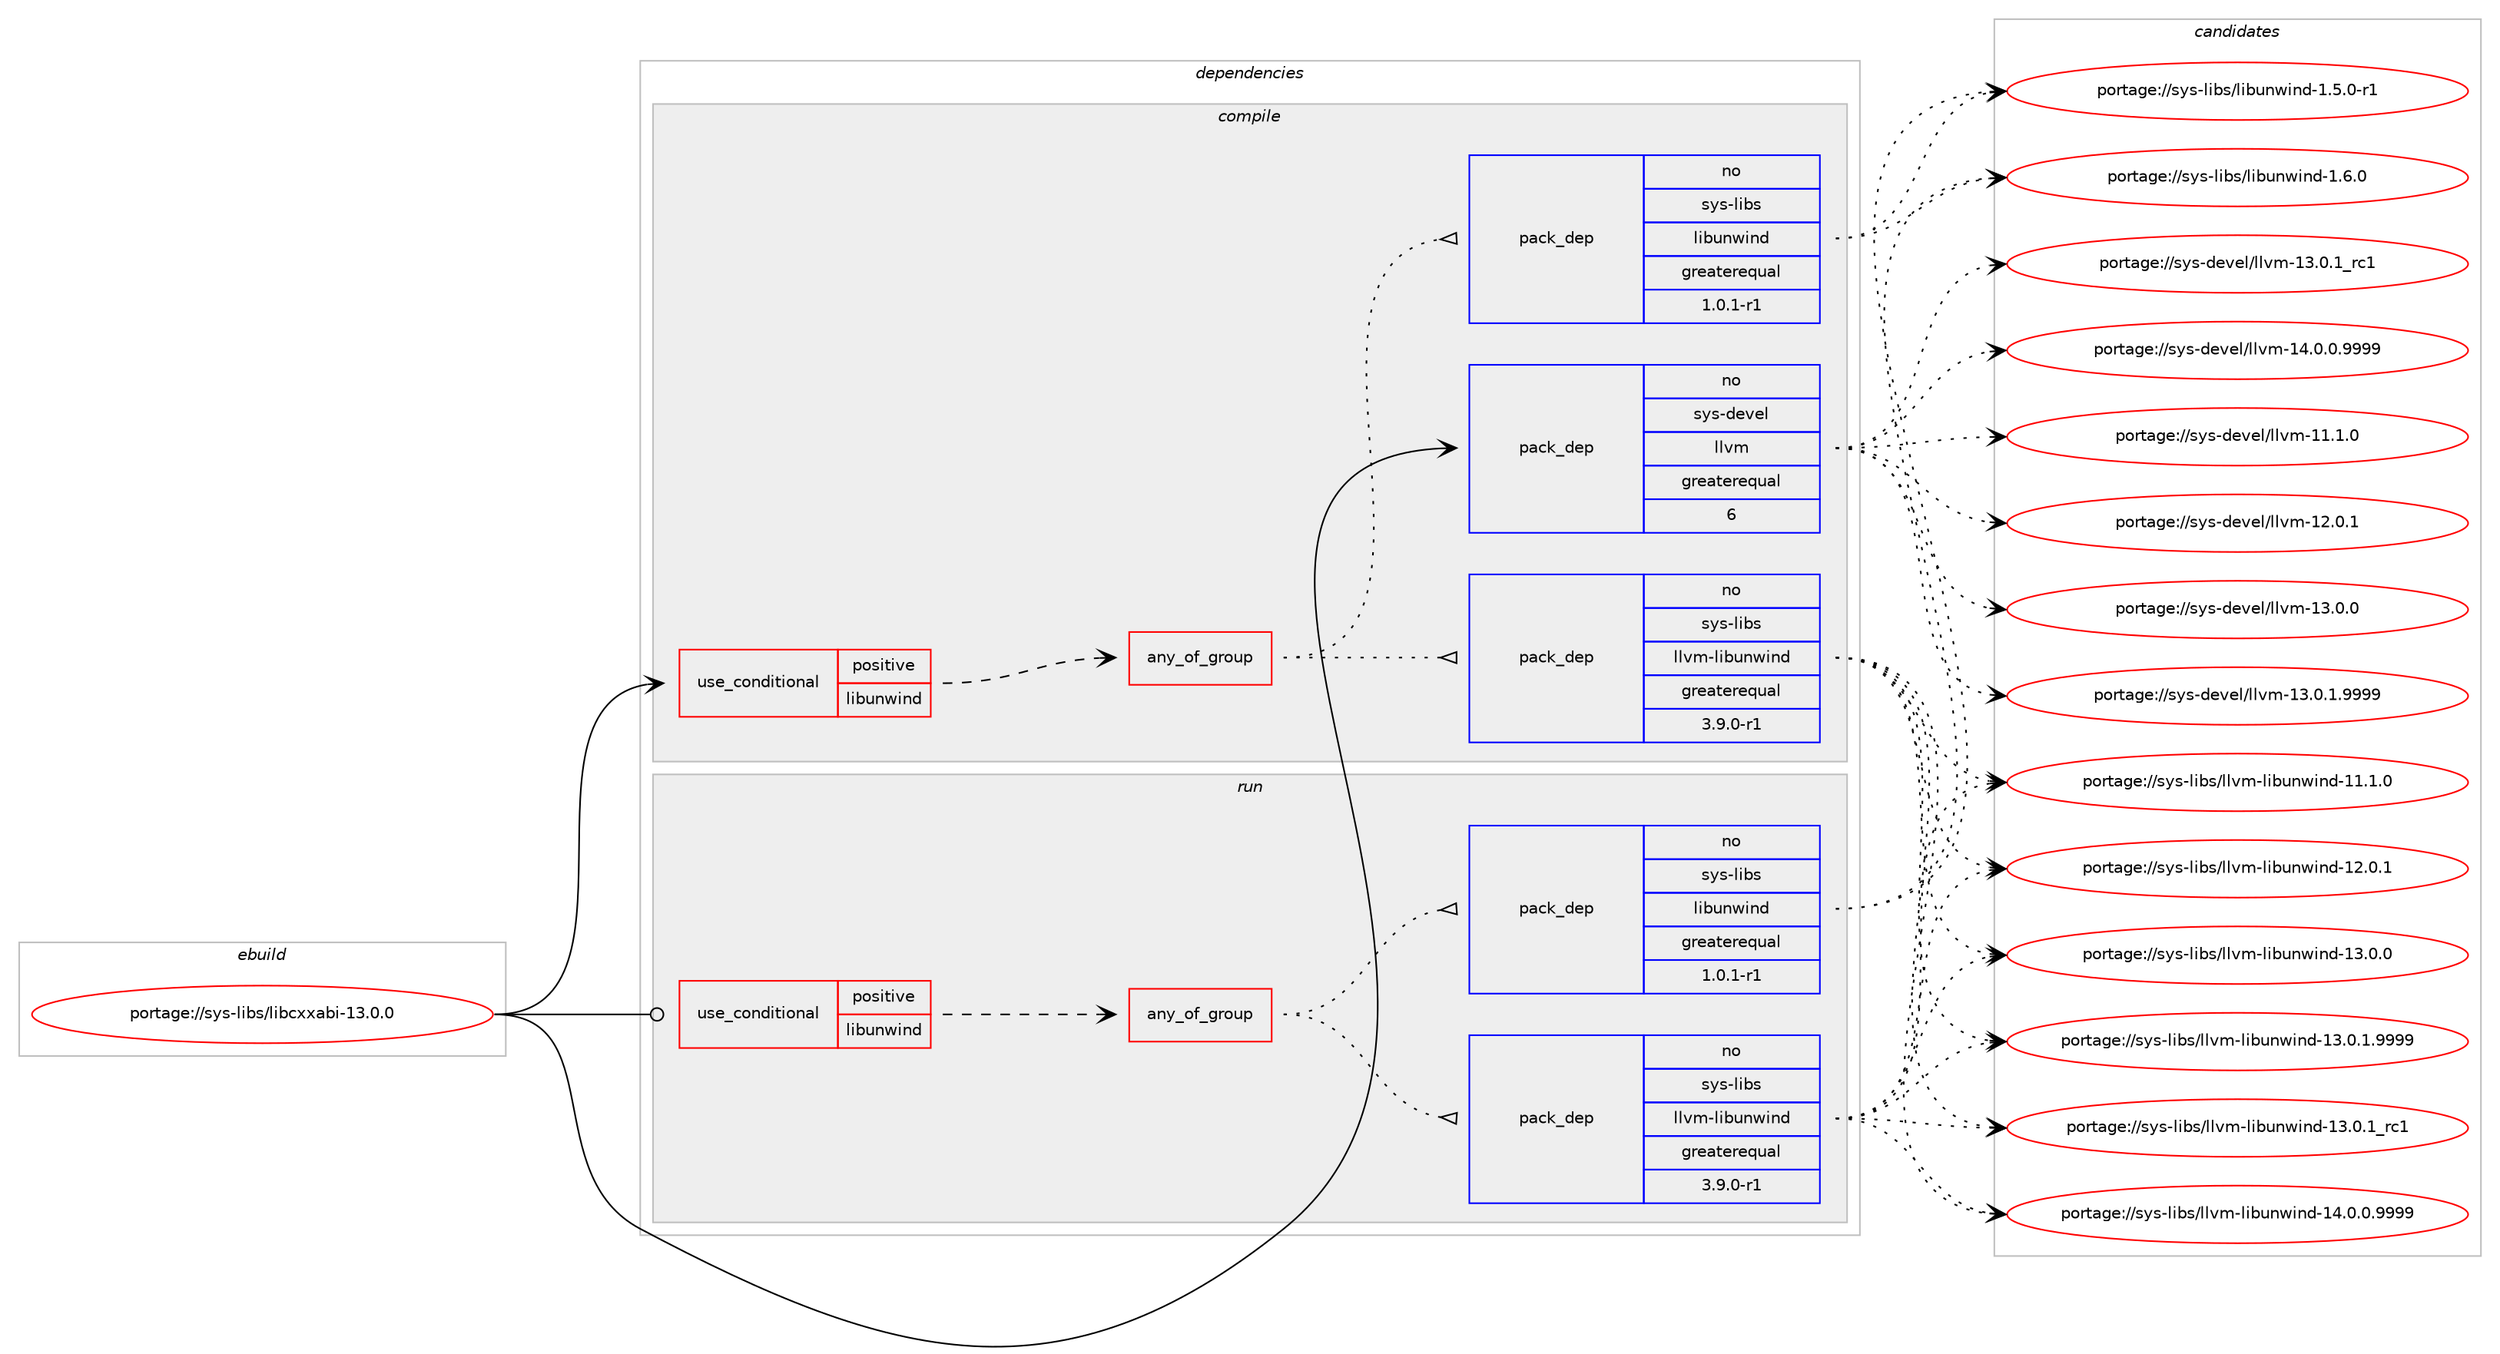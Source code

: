 digraph prolog {

# *************
# Graph options
# *************

newrank=true;
concentrate=true;
compound=true;
graph [rankdir=LR,fontname=Helvetica,fontsize=10,ranksep=1.5];#, ranksep=2.5, nodesep=0.2];
edge  [arrowhead=vee];
node  [fontname=Helvetica,fontsize=10];

# **********
# The ebuild
# **********

subgraph cluster_leftcol {
color=gray;
label=<<i>ebuild</i>>;
id [label="portage://sys-libs/libcxxabi-13.0.0", color=red, width=4, href="../sys-libs/libcxxabi-13.0.0.svg"];
}

# ****************
# The dependencies
# ****************

subgraph cluster_midcol {
color=gray;
label=<<i>dependencies</i>>;
subgraph cluster_compile {
fillcolor="#eeeeee";
style=filled;
label=<<i>compile</i>>;
subgraph cond328 {
dependency2629 [label=<<TABLE BORDER="0" CELLBORDER="1" CELLSPACING="0" CELLPADDING="4"><TR><TD ROWSPAN="3" CELLPADDING="10">use_conditional</TD></TR><TR><TD>positive</TD></TR><TR><TD>libunwind</TD></TR></TABLE>>, shape=none, color=red];
subgraph any6 {
dependency2630 [label=<<TABLE BORDER="0" CELLBORDER="1" CELLSPACING="0" CELLPADDING="4"><TR><TD CELLPADDING="10">any_of_group</TD></TR></TABLE>>, shape=none, color=red];subgraph pack2297 {
dependency2631 [label=<<TABLE BORDER="0" CELLBORDER="1" CELLSPACING="0" CELLPADDING="4" WIDTH="220"><TR><TD ROWSPAN="6" CELLPADDING="30">pack_dep</TD></TR><TR><TD WIDTH="110">no</TD></TR><TR><TD>sys-libs</TD></TR><TR><TD>libunwind</TD></TR><TR><TD>greaterequal</TD></TR><TR><TD>1.0.1-r1</TD></TR></TABLE>>, shape=none, color=blue];
}
dependency2630:e -> dependency2631:w [weight=20,style="dotted",arrowhead="oinv"];
subgraph pack2298 {
dependency2632 [label=<<TABLE BORDER="0" CELLBORDER="1" CELLSPACING="0" CELLPADDING="4" WIDTH="220"><TR><TD ROWSPAN="6" CELLPADDING="30">pack_dep</TD></TR><TR><TD WIDTH="110">no</TD></TR><TR><TD>sys-libs</TD></TR><TR><TD>llvm-libunwind</TD></TR><TR><TD>greaterequal</TD></TR><TR><TD>3.9.0-r1</TD></TR></TABLE>>, shape=none, color=blue];
}
dependency2630:e -> dependency2632:w [weight=20,style="dotted",arrowhead="oinv"];
}
dependency2629:e -> dependency2630:w [weight=20,style="dashed",arrowhead="vee"];
}
id:e -> dependency2629:w [weight=20,style="solid",arrowhead="vee"];
subgraph pack2299 {
dependency2633 [label=<<TABLE BORDER="0" CELLBORDER="1" CELLSPACING="0" CELLPADDING="4" WIDTH="220"><TR><TD ROWSPAN="6" CELLPADDING="30">pack_dep</TD></TR><TR><TD WIDTH="110">no</TD></TR><TR><TD>sys-devel</TD></TR><TR><TD>llvm</TD></TR><TR><TD>greaterequal</TD></TR><TR><TD>6</TD></TR></TABLE>>, shape=none, color=blue];
}
id:e -> dependency2633:w [weight=20,style="solid",arrowhead="vee"];
# *** BEGIN UNKNOWN DEPENDENCY TYPE (TODO) ***
# id -> package_dependency(portage://sys-libs/libcxxabi-13.0.0,install,strong,sys-devel,llvm,none,[,,],[slot(0)],[])
# *** END UNKNOWN DEPENDENCY TYPE (TODO) ***

}
subgraph cluster_compileandrun {
fillcolor="#eeeeee";
style=filled;
label=<<i>compile and run</i>>;
}
subgraph cluster_run {
fillcolor="#eeeeee";
style=filled;
label=<<i>run</i>>;
subgraph cond329 {
dependency2634 [label=<<TABLE BORDER="0" CELLBORDER="1" CELLSPACING="0" CELLPADDING="4"><TR><TD ROWSPAN="3" CELLPADDING="10">use_conditional</TD></TR><TR><TD>positive</TD></TR><TR><TD>libunwind</TD></TR></TABLE>>, shape=none, color=red];
subgraph any7 {
dependency2635 [label=<<TABLE BORDER="0" CELLBORDER="1" CELLSPACING="0" CELLPADDING="4"><TR><TD CELLPADDING="10">any_of_group</TD></TR></TABLE>>, shape=none, color=red];subgraph pack2300 {
dependency2636 [label=<<TABLE BORDER="0" CELLBORDER="1" CELLSPACING="0" CELLPADDING="4" WIDTH="220"><TR><TD ROWSPAN="6" CELLPADDING="30">pack_dep</TD></TR><TR><TD WIDTH="110">no</TD></TR><TR><TD>sys-libs</TD></TR><TR><TD>libunwind</TD></TR><TR><TD>greaterequal</TD></TR><TR><TD>1.0.1-r1</TD></TR></TABLE>>, shape=none, color=blue];
}
dependency2635:e -> dependency2636:w [weight=20,style="dotted",arrowhead="oinv"];
subgraph pack2301 {
dependency2637 [label=<<TABLE BORDER="0" CELLBORDER="1" CELLSPACING="0" CELLPADDING="4" WIDTH="220"><TR><TD ROWSPAN="6" CELLPADDING="30">pack_dep</TD></TR><TR><TD WIDTH="110">no</TD></TR><TR><TD>sys-libs</TD></TR><TR><TD>llvm-libunwind</TD></TR><TR><TD>greaterequal</TD></TR><TR><TD>3.9.0-r1</TD></TR></TABLE>>, shape=none, color=blue];
}
dependency2635:e -> dependency2637:w [weight=20,style="dotted",arrowhead="oinv"];
}
dependency2634:e -> dependency2635:w [weight=20,style="dashed",arrowhead="vee"];
}
id:e -> dependency2634:w [weight=20,style="solid",arrowhead="odot"];
}
}

# **************
# The candidates
# **************

subgraph cluster_choices {
rank=same;
color=gray;
label=<<i>candidates</i>>;

subgraph choice2297 {
color=black;
nodesep=1;
choice115121115451081059811547108105981171101191051101004549465346484511449 [label="portage://sys-libs/libunwind-1.5.0-r1", color=red, width=4,href="../sys-libs/libunwind-1.5.0-r1.svg"];
choice11512111545108105981154710810598117110119105110100454946544648 [label="portage://sys-libs/libunwind-1.6.0", color=red, width=4,href="../sys-libs/libunwind-1.6.0.svg"];
dependency2631:e -> choice115121115451081059811547108105981171101191051101004549465346484511449:w [style=dotted,weight="100"];
dependency2631:e -> choice11512111545108105981154710810598117110119105110100454946544648:w [style=dotted,weight="100"];
}
subgraph choice2298 {
color=black;
nodesep=1;
choice115121115451081059811547108108118109451081059811711011910511010045494946494648 [label="portage://sys-libs/llvm-libunwind-11.1.0", color=red, width=4,href="../sys-libs/llvm-libunwind-11.1.0.svg"];
choice115121115451081059811547108108118109451081059811711011910511010045495046484649 [label="portage://sys-libs/llvm-libunwind-12.0.1", color=red, width=4,href="../sys-libs/llvm-libunwind-12.0.1.svg"];
choice115121115451081059811547108108118109451081059811711011910511010045495146484648 [label="portage://sys-libs/llvm-libunwind-13.0.0", color=red, width=4,href="../sys-libs/llvm-libunwind-13.0.0.svg"];
choice1151211154510810598115471081081181094510810598117110119105110100454951464846494657575757 [label="portage://sys-libs/llvm-libunwind-13.0.1.9999", color=red, width=4,href="../sys-libs/llvm-libunwind-13.0.1.9999.svg"];
choice115121115451081059811547108108118109451081059811711011910511010045495146484649951149949 [label="portage://sys-libs/llvm-libunwind-13.0.1_rc1", color=red, width=4,href="../sys-libs/llvm-libunwind-13.0.1_rc1.svg"];
choice1151211154510810598115471081081181094510810598117110119105110100454952464846484657575757 [label="portage://sys-libs/llvm-libunwind-14.0.0.9999", color=red, width=4,href="../sys-libs/llvm-libunwind-14.0.0.9999.svg"];
dependency2632:e -> choice115121115451081059811547108108118109451081059811711011910511010045494946494648:w [style=dotted,weight="100"];
dependency2632:e -> choice115121115451081059811547108108118109451081059811711011910511010045495046484649:w [style=dotted,weight="100"];
dependency2632:e -> choice115121115451081059811547108108118109451081059811711011910511010045495146484648:w [style=dotted,weight="100"];
dependency2632:e -> choice1151211154510810598115471081081181094510810598117110119105110100454951464846494657575757:w [style=dotted,weight="100"];
dependency2632:e -> choice115121115451081059811547108108118109451081059811711011910511010045495146484649951149949:w [style=dotted,weight="100"];
dependency2632:e -> choice1151211154510810598115471081081181094510810598117110119105110100454952464846484657575757:w [style=dotted,weight="100"];
}
subgraph choice2299 {
color=black;
nodesep=1;
choice115121115451001011181011084710810811810945494946494648 [label="portage://sys-devel/llvm-11.1.0", color=red, width=4,href="../sys-devel/llvm-11.1.0.svg"];
choice115121115451001011181011084710810811810945495046484649 [label="portage://sys-devel/llvm-12.0.1", color=red, width=4,href="../sys-devel/llvm-12.0.1.svg"];
choice115121115451001011181011084710810811810945495146484648 [label="portage://sys-devel/llvm-13.0.0", color=red, width=4,href="../sys-devel/llvm-13.0.0.svg"];
choice1151211154510010111810110847108108118109454951464846494657575757 [label="portage://sys-devel/llvm-13.0.1.9999", color=red, width=4,href="../sys-devel/llvm-13.0.1.9999.svg"];
choice115121115451001011181011084710810811810945495146484649951149949 [label="portage://sys-devel/llvm-13.0.1_rc1", color=red, width=4,href="../sys-devel/llvm-13.0.1_rc1.svg"];
choice1151211154510010111810110847108108118109454952464846484657575757 [label="portage://sys-devel/llvm-14.0.0.9999", color=red, width=4,href="../sys-devel/llvm-14.0.0.9999.svg"];
dependency2633:e -> choice115121115451001011181011084710810811810945494946494648:w [style=dotted,weight="100"];
dependency2633:e -> choice115121115451001011181011084710810811810945495046484649:w [style=dotted,weight="100"];
dependency2633:e -> choice115121115451001011181011084710810811810945495146484648:w [style=dotted,weight="100"];
dependency2633:e -> choice1151211154510010111810110847108108118109454951464846494657575757:w [style=dotted,weight="100"];
dependency2633:e -> choice115121115451001011181011084710810811810945495146484649951149949:w [style=dotted,weight="100"];
dependency2633:e -> choice1151211154510010111810110847108108118109454952464846484657575757:w [style=dotted,weight="100"];
}
subgraph choice2300 {
color=black;
nodesep=1;
choice115121115451081059811547108105981171101191051101004549465346484511449 [label="portage://sys-libs/libunwind-1.5.0-r1", color=red, width=4,href="../sys-libs/libunwind-1.5.0-r1.svg"];
choice11512111545108105981154710810598117110119105110100454946544648 [label="portage://sys-libs/libunwind-1.6.0", color=red, width=4,href="../sys-libs/libunwind-1.6.0.svg"];
dependency2636:e -> choice115121115451081059811547108105981171101191051101004549465346484511449:w [style=dotted,weight="100"];
dependency2636:e -> choice11512111545108105981154710810598117110119105110100454946544648:w [style=dotted,weight="100"];
}
subgraph choice2301 {
color=black;
nodesep=1;
choice115121115451081059811547108108118109451081059811711011910511010045494946494648 [label="portage://sys-libs/llvm-libunwind-11.1.0", color=red, width=4,href="../sys-libs/llvm-libunwind-11.1.0.svg"];
choice115121115451081059811547108108118109451081059811711011910511010045495046484649 [label="portage://sys-libs/llvm-libunwind-12.0.1", color=red, width=4,href="../sys-libs/llvm-libunwind-12.0.1.svg"];
choice115121115451081059811547108108118109451081059811711011910511010045495146484648 [label="portage://sys-libs/llvm-libunwind-13.0.0", color=red, width=4,href="../sys-libs/llvm-libunwind-13.0.0.svg"];
choice1151211154510810598115471081081181094510810598117110119105110100454951464846494657575757 [label="portage://sys-libs/llvm-libunwind-13.0.1.9999", color=red, width=4,href="../sys-libs/llvm-libunwind-13.0.1.9999.svg"];
choice115121115451081059811547108108118109451081059811711011910511010045495146484649951149949 [label="portage://sys-libs/llvm-libunwind-13.0.1_rc1", color=red, width=4,href="../sys-libs/llvm-libunwind-13.0.1_rc1.svg"];
choice1151211154510810598115471081081181094510810598117110119105110100454952464846484657575757 [label="portage://sys-libs/llvm-libunwind-14.0.0.9999", color=red, width=4,href="../sys-libs/llvm-libunwind-14.0.0.9999.svg"];
dependency2637:e -> choice115121115451081059811547108108118109451081059811711011910511010045494946494648:w [style=dotted,weight="100"];
dependency2637:e -> choice115121115451081059811547108108118109451081059811711011910511010045495046484649:w [style=dotted,weight="100"];
dependency2637:e -> choice115121115451081059811547108108118109451081059811711011910511010045495146484648:w [style=dotted,weight="100"];
dependency2637:e -> choice1151211154510810598115471081081181094510810598117110119105110100454951464846494657575757:w [style=dotted,weight="100"];
dependency2637:e -> choice115121115451081059811547108108118109451081059811711011910511010045495146484649951149949:w [style=dotted,weight="100"];
dependency2637:e -> choice1151211154510810598115471081081181094510810598117110119105110100454952464846484657575757:w [style=dotted,weight="100"];
}
}

}
